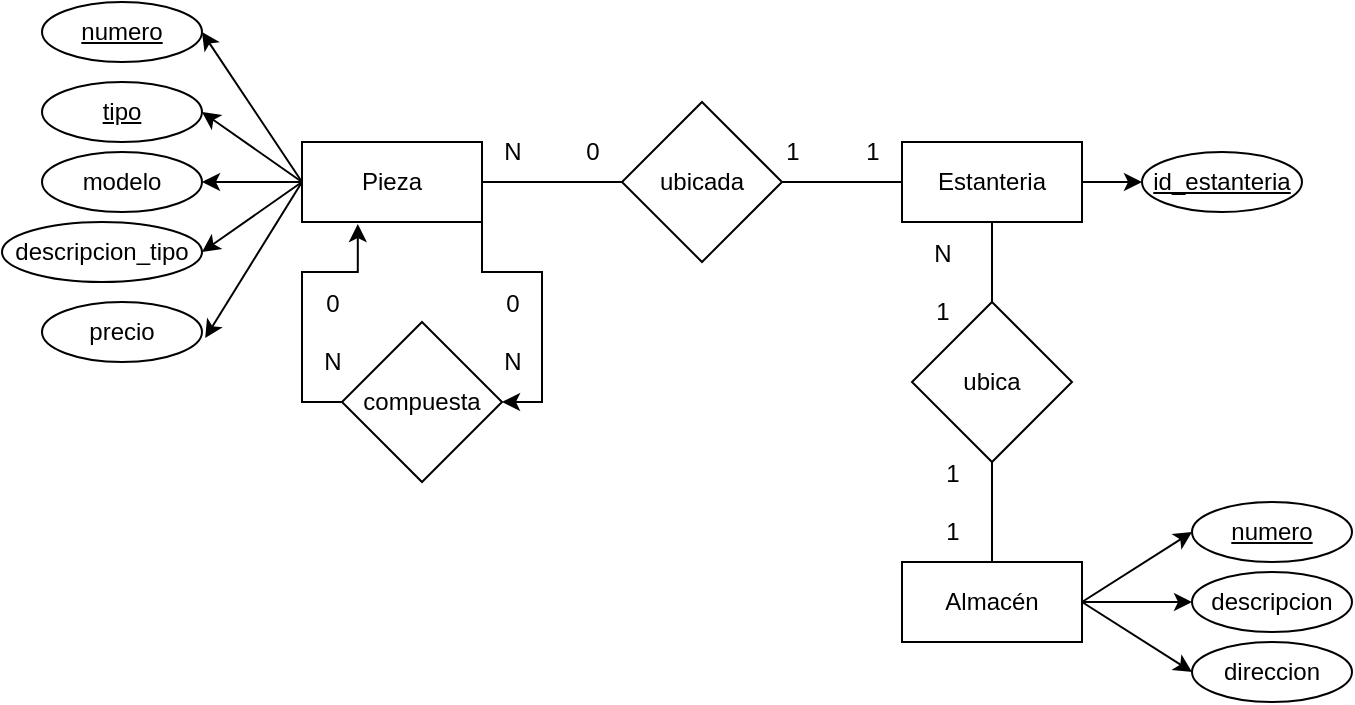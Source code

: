 <mxfile version="22.0.4" type="github">
  <diagram id="R2lEEEUBdFMjLlhIrx00" name="Page-1">
    <mxGraphModel dx="712" dy="780" grid="1" gridSize="10" guides="1" tooltips="1" connect="1" arrows="1" fold="1" page="1" pageScale="1" pageWidth="850" pageHeight="1100" math="0" shadow="0" extFonts="Permanent Marker^https://fonts.googleapis.com/css?family=Permanent+Marker">
      <root>
        <mxCell id="0" />
        <mxCell id="1" parent="0" />
        <mxCell id="xh8fS8dfF-U0uLq5ZPP6-56" style="edgeStyle=orthogonalEdgeStyle;rounded=0;orthogonalLoop=1;jettySize=auto;html=1;exitX=1;exitY=0.5;exitDx=0;exitDy=0;entryX=0;entryY=0.5;entryDx=0;entryDy=0;startArrow=none;startFill=0;endArrow=none;endFill=0;" parent="1" source="xh8fS8dfF-U0uLq5ZPP6-1" target="xh8fS8dfF-U0uLq5ZPP6-11" edge="1">
          <mxGeometry relative="1" as="geometry" />
        </mxCell>
        <mxCell id="uqiPWQ79Y0p0Og9h48fs-3" style="rounded=0;orthogonalLoop=1;jettySize=auto;html=1;entryX=1;entryY=0.5;entryDx=0;entryDy=0;exitX=0;exitY=0.5;exitDx=0;exitDy=0;" parent="1" source="xh8fS8dfF-U0uLq5ZPP6-1" target="Loq1MvAatWFbfcqlfr_P-1" edge="1">
          <mxGeometry relative="1" as="geometry" />
        </mxCell>
        <mxCell id="uqiPWQ79Y0p0Og9h48fs-4" style="rounded=0;orthogonalLoop=1;jettySize=auto;html=1;entryX=1;entryY=0.5;entryDx=0;entryDy=0;exitX=0;exitY=0.5;exitDx=0;exitDy=0;" parent="1" source="xh8fS8dfF-U0uLq5ZPP6-1" target="xh8fS8dfF-U0uLq5ZPP6-14" edge="1">
          <mxGeometry relative="1" as="geometry" />
        </mxCell>
        <mxCell id="uqiPWQ79Y0p0Og9h48fs-5" style="edgeStyle=orthogonalEdgeStyle;rounded=0;orthogonalLoop=1;jettySize=auto;html=1;entryX=1;entryY=0.5;entryDx=0;entryDy=0;" parent="1" source="xh8fS8dfF-U0uLq5ZPP6-1" target="xh8fS8dfF-U0uLq5ZPP6-15" edge="1">
          <mxGeometry relative="1" as="geometry" />
        </mxCell>
        <mxCell id="uqiPWQ79Y0p0Og9h48fs-6" style="rounded=0;orthogonalLoop=1;jettySize=auto;html=1;entryX=1;entryY=0.5;entryDx=0;entryDy=0;exitX=0;exitY=0.5;exitDx=0;exitDy=0;" parent="1" source="xh8fS8dfF-U0uLq5ZPP6-1" target="xh8fS8dfF-U0uLq5ZPP6-16" edge="1">
          <mxGeometry relative="1" as="geometry" />
        </mxCell>
        <mxCell id="uqiPWQ79Y0p0Og9h48fs-8" style="edgeStyle=orthogonalEdgeStyle;rounded=0;orthogonalLoop=1;jettySize=auto;html=1;exitX=1;exitY=1;exitDx=0;exitDy=0;entryX=1;entryY=0.5;entryDx=0;entryDy=0;" parent="1" source="xh8fS8dfF-U0uLq5ZPP6-1" target="xh8fS8dfF-U0uLq5ZPP6-10" edge="1">
          <mxGeometry relative="1" as="geometry" />
        </mxCell>
        <mxCell id="xh8fS8dfF-U0uLq5ZPP6-1" value="Pieza" style="rounded=0;whiteSpace=wrap;html=1;" parent="1" vertex="1">
          <mxGeometry x="250" y="240" width="90" height="40" as="geometry" />
        </mxCell>
        <mxCell id="uqiPWQ79Y0p0Og9h48fs-16" style="rounded=0;orthogonalLoop=1;jettySize=auto;html=1;entryX=0;entryY=0.5;entryDx=0;entryDy=0;exitX=1;exitY=0.5;exitDx=0;exitDy=0;" parent="1" source="xh8fS8dfF-U0uLq5ZPP6-6" target="xh8fS8dfF-U0uLq5ZPP6-35" edge="1">
          <mxGeometry relative="1" as="geometry" />
        </mxCell>
        <mxCell id="uqiPWQ79Y0p0Og9h48fs-17" style="edgeStyle=orthogonalEdgeStyle;rounded=0;orthogonalLoop=1;jettySize=auto;html=1;" parent="1" source="xh8fS8dfF-U0uLq5ZPP6-6" target="xh8fS8dfF-U0uLq5ZPP6-36" edge="1">
          <mxGeometry relative="1" as="geometry" />
        </mxCell>
        <mxCell id="uqiPWQ79Y0p0Og9h48fs-18" style="rounded=0;orthogonalLoop=1;jettySize=auto;html=1;entryX=0;entryY=0.5;entryDx=0;entryDy=0;exitX=1;exitY=0.5;exitDx=0;exitDy=0;" parent="1" source="xh8fS8dfF-U0uLq5ZPP6-6" target="xh8fS8dfF-U0uLq5ZPP6-37" edge="1">
          <mxGeometry relative="1" as="geometry" />
        </mxCell>
        <mxCell id="xh8fS8dfF-U0uLq5ZPP6-6" value="Almacén" style="rounded=0;whiteSpace=wrap;html=1;" parent="1" vertex="1">
          <mxGeometry x="550" y="450" width="90" height="40" as="geometry" />
        </mxCell>
        <mxCell id="xh8fS8dfF-U0uLq5ZPP6-57" style="edgeStyle=orthogonalEdgeStyle;rounded=0;orthogonalLoop=1;jettySize=auto;html=1;exitX=0;exitY=0.5;exitDx=0;exitDy=0;entryX=1;entryY=0.5;entryDx=0;entryDy=0;startArrow=none;startFill=0;endArrow=none;endFill=0;" parent="1" source="xh8fS8dfF-U0uLq5ZPP6-7" target="xh8fS8dfF-U0uLq5ZPP6-11" edge="1">
          <mxGeometry relative="1" as="geometry" />
        </mxCell>
        <mxCell id="xh8fS8dfF-U0uLq5ZPP6-7" value="Estanteria" style="rounded=0;whiteSpace=wrap;html=1;" parent="1" vertex="1">
          <mxGeometry x="550" y="240" width="90" height="40" as="geometry" />
        </mxCell>
        <mxCell id="xh8fS8dfF-U0uLq5ZPP6-10" value="compuesta" style="rhombus;whiteSpace=wrap;html=1;" parent="1" vertex="1">
          <mxGeometry x="270" y="330" width="80" height="80" as="geometry" />
        </mxCell>
        <mxCell id="xh8fS8dfF-U0uLq5ZPP6-11" value="ubicada" style="rhombus;whiteSpace=wrap;html=1;" parent="1" vertex="1">
          <mxGeometry x="410" y="220" width="80" height="80" as="geometry" />
        </mxCell>
        <mxCell id="xh8fS8dfF-U0uLq5ZPP6-61" style="edgeStyle=orthogonalEdgeStyle;rounded=0;orthogonalLoop=1;jettySize=auto;html=1;exitX=0.5;exitY=0;exitDx=0;exitDy=0;entryX=0.5;entryY=1;entryDx=0;entryDy=0;startArrow=none;startFill=0;endArrow=none;endFill=0;" parent="1" source="xh8fS8dfF-U0uLq5ZPP6-12" target="xh8fS8dfF-U0uLq5ZPP6-7" edge="1">
          <mxGeometry relative="1" as="geometry">
            <Array as="points">
              <mxPoint x="595" y="310" />
              <mxPoint x="595" y="310" />
            </Array>
          </mxGeometry>
        </mxCell>
        <mxCell id="xh8fS8dfF-U0uLq5ZPP6-62" style="edgeStyle=orthogonalEdgeStyle;rounded=0;orthogonalLoop=1;jettySize=auto;html=1;exitX=0.5;exitY=1;exitDx=0;exitDy=0;entryX=0.5;entryY=0;entryDx=0;entryDy=0;startArrow=none;startFill=0;endArrow=none;endFill=0;" parent="1" source="xh8fS8dfF-U0uLq5ZPP6-12" target="xh8fS8dfF-U0uLq5ZPP6-6" edge="1">
          <mxGeometry relative="1" as="geometry" />
        </mxCell>
        <mxCell id="xh8fS8dfF-U0uLq5ZPP6-12" value="ubica" style="rhombus;whiteSpace=wrap;html=1;" parent="1" vertex="1">
          <mxGeometry x="555" y="320" width="80" height="80" as="geometry" />
        </mxCell>
        <mxCell id="xh8fS8dfF-U0uLq5ZPP6-14" value="&lt;u&gt;tipo&lt;/u&gt;" style="ellipse;whiteSpace=wrap;html=1;fontStyle=0" parent="1" vertex="1">
          <mxGeometry x="120" y="210" width="80" height="30" as="geometry" />
        </mxCell>
        <mxCell id="xh8fS8dfF-U0uLq5ZPP6-15" value="modelo" style="ellipse;whiteSpace=wrap;html=1;fontStyle=0" parent="1" vertex="1">
          <mxGeometry x="120" y="245" width="80" height="30" as="geometry" />
        </mxCell>
        <mxCell id="xh8fS8dfF-U0uLq5ZPP6-16" value="descripcion_tipo" style="ellipse;whiteSpace=wrap;html=1;fontStyle=0" parent="1" vertex="1">
          <mxGeometry x="100" y="280" width="100" height="30" as="geometry" />
        </mxCell>
        <mxCell id="xh8fS8dfF-U0uLq5ZPP6-17" value="precio" style="ellipse;whiteSpace=wrap;html=1;fontStyle=0" parent="1" vertex="1">
          <mxGeometry x="120" y="320" width="80" height="30" as="geometry" />
        </mxCell>
        <mxCell id="xh8fS8dfF-U0uLq5ZPP6-35" value="numero" style="ellipse;whiteSpace=wrap;html=1;fontStyle=4" parent="1" vertex="1">
          <mxGeometry x="695" y="420" width="80" height="30" as="geometry" />
        </mxCell>
        <mxCell id="xh8fS8dfF-U0uLq5ZPP6-36" value="descripcion" style="ellipse;whiteSpace=wrap;html=1;fontStyle=0" parent="1" vertex="1">
          <mxGeometry x="695" y="455" width="80" height="30" as="geometry" />
        </mxCell>
        <mxCell id="xh8fS8dfF-U0uLq5ZPP6-37" value="direccion" style="ellipse;whiteSpace=wrap;html=1;fontStyle=0" parent="1" vertex="1">
          <mxGeometry x="695" y="490" width="80" height="30" as="geometry" />
        </mxCell>
        <mxCell id="xh8fS8dfF-U0uLq5ZPP6-41" value="id_estanteria" style="ellipse;whiteSpace=wrap;html=1;fontStyle=4" parent="1" vertex="1">
          <mxGeometry x="670" y="245" width="80" height="30" as="geometry" />
        </mxCell>
        <mxCell id="0JlPO-KFi4P3sTL9nTdN-4" value="1&lt;br&gt;&lt;br&gt;1" style="text;html=1;align=center;verticalAlign=middle;resizable=0;points=[];autosize=1;strokeColor=none;fillColor=none;" parent="1" vertex="1">
          <mxGeometry x="560" y="390" width="30" height="60" as="geometry" />
        </mxCell>
        <mxCell id="0JlPO-KFi4P3sTL9nTdN-5" value="N&lt;br&gt;&lt;br&gt;1" style="text;html=1;align=center;verticalAlign=middle;resizable=0;points=[];autosize=1;strokeColor=none;fillColor=none;" parent="1" vertex="1">
          <mxGeometry x="555" y="280" width="30" height="60" as="geometry" />
        </mxCell>
        <mxCell id="0JlPO-KFi4P3sTL9nTdN-7" value="0&lt;br&gt;&lt;br&gt;N" style="text;html=1;align=center;verticalAlign=middle;resizable=0;points=[];autosize=1;strokeColor=none;fillColor=none;" parent="1" vertex="1">
          <mxGeometry x="340" y="305" width="30" height="60" as="geometry" />
        </mxCell>
        <mxCell id="Loq1MvAatWFbfcqlfr_P-1" value="numero" style="ellipse;whiteSpace=wrap;html=1;fontStyle=4" parent="1" vertex="1">
          <mxGeometry x="120" y="170" width="80" height="30" as="geometry" />
        </mxCell>
        <mxCell id="Loq1MvAatWFbfcqlfr_P-4" value="0&lt;br&gt;&lt;br&gt;N" style="text;html=1;align=center;verticalAlign=middle;resizable=0;points=[];autosize=1;strokeColor=none;fillColor=none;" parent="1" vertex="1">
          <mxGeometry x="250" y="305" width="30" height="60" as="geometry" />
        </mxCell>
        <mxCell id="uqiPWQ79Y0p0Og9h48fs-7" style="rounded=0;orthogonalLoop=1;jettySize=auto;html=1;entryX=1.02;entryY=0.6;entryDx=0;entryDy=0;entryPerimeter=0;exitX=0;exitY=0.5;exitDx=0;exitDy=0;" parent="1" source="xh8fS8dfF-U0uLq5ZPP6-1" target="xh8fS8dfF-U0uLq5ZPP6-17" edge="1">
          <mxGeometry relative="1" as="geometry" />
        </mxCell>
        <mxCell id="uqiPWQ79Y0p0Og9h48fs-9" style="edgeStyle=orthogonalEdgeStyle;rounded=0;orthogonalLoop=1;jettySize=auto;html=1;entryX=0.31;entryY=1.025;entryDx=0;entryDy=0;entryPerimeter=0;exitX=0;exitY=0.5;exitDx=0;exitDy=0;" parent="1" source="xh8fS8dfF-U0uLq5ZPP6-10" target="xh8fS8dfF-U0uLq5ZPP6-1" edge="1">
          <mxGeometry relative="1" as="geometry" />
        </mxCell>
        <mxCell id="uqiPWQ79Y0p0Og9h48fs-10" style="rounded=0;orthogonalLoop=1;jettySize=auto;html=1;entryX=0;entryY=0.5;entryDx=0;entryDy=0;exitX=1;exitY=0.5;exitDx=0;exitDy=0;" parent="1" source="xh8fS8dfF-U0uLq5ZPP6-7" target="xh8fS8dfF-U0uLq5ZPP6-41" edge="1">
          <mxGeometry relative="1" as="geometry" />
        </mxCell>
        <mxCell id="uqiPWQ79Y0p0Og9h48fs-12" value="0" style="text;html=1;align=center;verticalAlign=middle;resizable=0;points=[];autosize=1;strokeColor=none;fillColor=none;" parent="1" vertex="1">
          <mxGeometry x="380" y="230" width="30" height="30" as="geometry" />
        </mxCell>
        <mxCell id="uqiPWQ79Y0p0Og9h48fs-13" value="N" style="text;html=1;align=center;verticalAlign=middle;resizable=0;points=[];autosize=1;strokeColor=none;fillColor=none;" parent="1" vertex="1">
          <mxGeometry x="340" y="230" width="30" height="30" as="geometry" />
        </mxCell>
        <mxCell id="uqiPWQ79Y0p0Og9h48fs-14" value="1" style="text;html=1;align=center;verticalAlign=middle;resizable=0;points=[];autosize=1;strokeColor=none;fillColor=none;" parent="1" vertex="1">
          <mxGeometry x="480" y="230" width="30" height="30" as="geometry" />
        </mxCell>
        <mxCell id="uqiPWQ79Y0p0Og9h48fs-15" value="1" style="text;html=1;align=center;verticalAlign=middle;resizable=0;points=[];autosize=1;strokeColor=none;fillColor=none;" parent="1" vertex="1">
          <mxGeometry x="520" y="230" width="30" height="30" as="geometry" />
        </mxCell>
      </root>
    </mxGraphModel>
  </diagram>
</mxfile>
